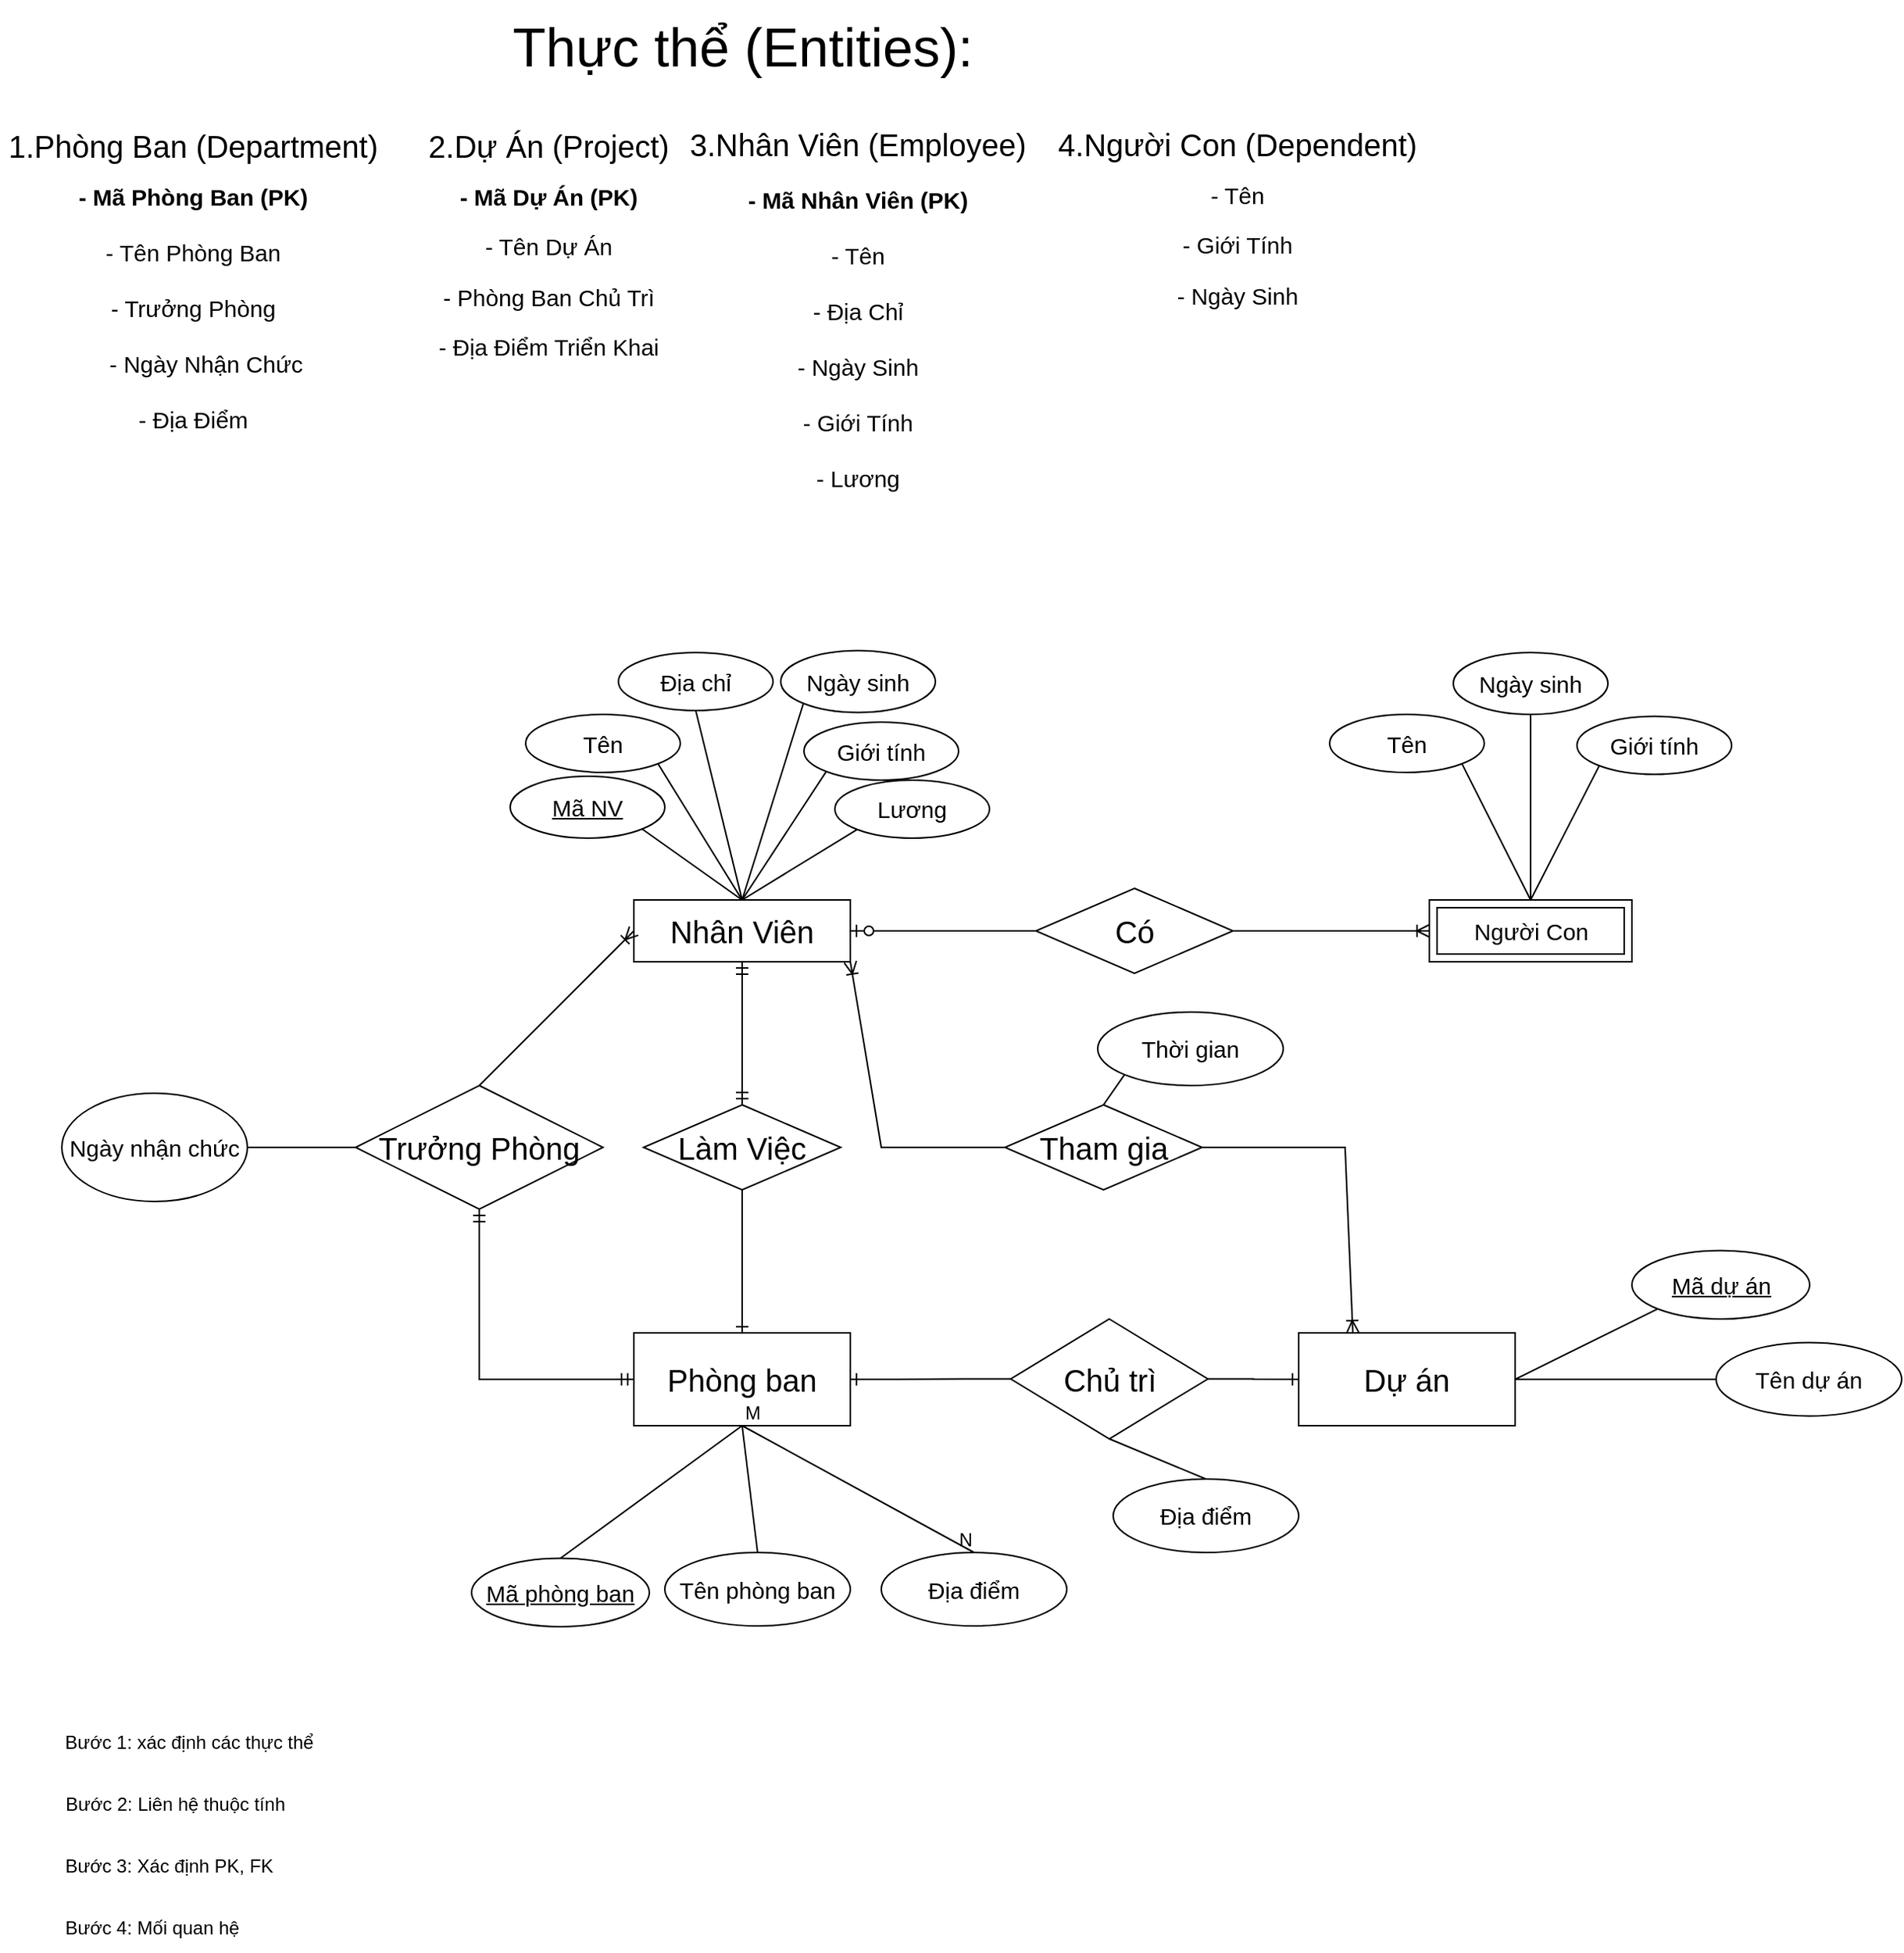 <mxfile pages="2">
    <diagram id="Z5zXig8VAUnwMAtIUH25" name="Buổi 3">
        <mxGraphModel dx="413" dy="326" grid="1" gridSize="10" guides="1" tooltips="1" connect="1" arrows="1" fold="1" page="1" pageScale="1" pageWidth="850" pageHeight="1100" math="0" shadow="0">
            <root>
                <mxCell id="0"/>
                <mxCell id="1" parent="0"/>
                <mxCell id="8r6-xyiugo5AxzBQ0RvS-1" value="&lt;font style=&quot;font-size: 35px;&quot;&gt;Thực thể (Entities):&lt;/font&gt;" style="text;html=1;align=center;verticalAlign=middle;resizable=0;points=[];autosize=1;strokeColor=none;fillColor=none;" parent="1" vertex="1">
                    <mxGeometry x="320" y="18" width="320" height="60" as="geometry"/>
                </mxCell>
                <mxCell id="8r6-xyiugo5AxzBQ0RvS-2" value="&lt;p class=&quot;MsoNormal&quot;&gt;&lt;span style=&quot;font-size: 20px;&quot;&gt;1.Phòng Ban (Department)&lt;/span&gt;&lt;/p&gt;&lt;b&gt;&lt;span style=&quot;font-size: 15px; background-color: initial;&quot;&gt;- Mã Phòng Ban (PK)&lt;/span&gt;&lt;br&gt;&lt;/b&gt;&lt;font style=&quot;font-size: 15px;&quot;&gt;&lt;br&gt;&lt;span style=&quot;background-color: initial;&quot;&gt;- Tên Phòng Ban&lt;/span&gt;&lt;br&gt;&lt;/font&gt;&lt;font style=&quot;font-size: 15px;&quot;&gt;&lt;br&gt;&lt;span style=&quot;background-color: initial;&quot;&gt;- Trưởng Phòng&lt;/span&gt;&lt;br&gt;&lt;/font&gt;&lt;font style=&quot;font-size: 15px;&quot;&gt;&lt;br&gt;&lt;span style=&quot;background-color: initial;&quot;&gt;&amp;nbsp; &amp;nbsp; - Ngày Nhận Chức&lt;/span&gt;&lt;br&gt;&lt;/font&gt;&lt;font style=&quot;font-size: 15px;&quot;&gt;&lt;span style=&quot;background-color: initial;&quot;&gt;&lt;br&gt;- Địa Điểm&lt;/span&gt;&lt;br&gt;&lt;/font&gt;" style="text;whiteSpace=wrap;html=1;align=center;" parent="1" vertex="1">
                    <mxGeometry y="82" width="250" height="240" as="geometry"/>
                </mxCell>
                <mxCell id="8r6-xyiugo5AxzBQ0RvS-4" value="&lt;p class=&quot;MsoNormal&quot;&gt;&lt;/p&gt;&lt;font style=&quot;&quot;&gt;&lt;p style=&quot;&quot; class=&quot;MsoNormal&quot;&gt;&lt;font style=&quot;font-size: 20px;&quot;&gt;2.Dự Án (Project)&lt;/font&gt;&lt;/p&gt;&lt;span style=&quot;background-color: initial; font-size: 15px;&quot;&gt;&lt;b&gt;- Mã Dự Án (PK)&lt;/b&gt;&lt;/span&gt;&lt;br&gt;&lt;br&gt;&lt;span style=&quot;font-size: 15px; background-color: initial;&quot;&gt;- Tên Dự Án&lt;/span&gt;&lt;br&gt;&lt;br&gt;&lt;span style=&quot;font-size: 15px; background-color: initial;&quot;&gt;- Phòng Ban Chủ Trì&lt;/span&gt;&lt;br&gt;&lt;br&gt;&lt;span style=&quot;font-size: 15px; background-color: initial;&quot;&gt;- Địa Điểm Triển Khai&lt;/span&gt;&lt;br&gt;&lt;/font&gt;" style="text;whiteSpace=wrap;html=1;align=center;" parent="1" vertex="1">
                    <mxGeometry x="260" y="82" width="190" height="190" as="geometry"/>
                </mxCell>
                <mxCell id="8r6-xyiugo5AxzBQ0RvS-5" value="&lt;p class=&quot;MsoNormal&quot;&gt;&lt;/p&gt;&lt;font style=&quot;font-size: 15px;&quot;&gt;&lt;p style=&quot;&quot; class=&quot;MsoNormal&quot;&gt;&lt;/p&gt;&lt;p class=&quot;MsoNormal&quot;&gt;&lt;font style=&quot;font-size: 20px;&quot;&gt;3.Nhân Viên (Employee)&lt;/font&gt;&lt;/p&gt;&lt;span style=&quot;background-color: initial;&quot;&gt;&lt;b&gt;- Mã Nhân Viên (PK)&lt;/b&gt;&lt;/span&gt;&lt;br&gt;&lt;span style=&quot;background-color: initial;&quot;&gt;&lt;br&gt;- Tên&lt;/span&gt;&lt;br&gt;&lt;span style=&quot;background-color: initial;&quot;&gt;&lt;br&gt;- Địa Chỉ&lt;/span&gt;&lt;br&gt;&lt;br&gt;&lt;span style=&quot;background-color: initial;&quot;&gt;- Ngày Sinh&lt;/span&gt;&lt;br&gt;&lt;br&gt;&lt;span style=&quot;background-color: initial;&quot;&gt;- Giới Tính&lt;/span&gt;&lt;br&gt;&lt;br&gt;&lt;span style=&quot;background-color: initial;&quot;&gt;- Lương&lt;/span&gt;&lt;span style=&quot;background-color: initial;&quot;&gt;&lt;br&gt;&lt;/span&gt;&lt;/font&gt;" style="text;whiteSpace=wrap;html=1;align=center;" parent="1" vertex="1">
                    <mxGeometry x="440" y="78" width="230" height="262" as="geometry"/>
                </mxCell>
                <mxCell id="8r6-xyiugo5AxzBQ0RvS-6" value="&lt;p class=&quot;MsoNormal&quot;&gt;&lt;/p&gt;&lt;font style=&quot;&quot;&gt;&lt;p style=&quot;font-size: 15px;&quot; class=&quot;MsoNormal&quot;&gt;&lt;/p&gt;&lt;p style=&quot;font-size: 15px;&quot; class=&quot;MsoNormal&quot;&gt;&lt;/p&gt;&lt;p style=&quot;&quot; class=&quot;MsoNormal&quot;&gt;&lt;font style=&quot;font-size: 20px;&quot;&gt;4.Người Con (Dependent)&lt;/font&gt;&lt;/p&gt;&lt;span style=&quot;font-size: 15px; background-color: initial;&quot;&gt;- Tên&lt;/span&gt;&lt;br&gt;&lt;br&gt;&lt;span style=&quot;font-size: 15px; background-color: initial;&quot;&gt;- Giới Tính&lt;/span&gt;&lt;br&gt;&lt;br&gt;&lt;span style=&quot;font-size: 15px; background-color: initial;&quot;&gt;- Ngày Sinh&lt;/span&gt;&lt;br&gt;&lt;br&gt;&lt;span style=&quot;font-size: 15px; background-color: initial;&quot;&gt;&lt;br&gt;&lt;br&gt;&lt;/span&gt;&lt;span style=&quot;font-size: 15px; background-color: initial;&quot;&gt;&lt;br&gt;&lt;/span&gt;&lt;/font&gt;" style="text;whiteSpace=wrap;html=1;align=center;" parent="1" vertex="1">
                    <mxGeometry x="680" y="78" width="241" height="152" as="geometry"/>
                </mxCell>
                <mxCell id="8r6-xyiugo5AxzBQ0RvS-8" value="&lt;font style=&quot;font-size: 20px;&quot;&gt;Nhân Viên&lt;/font&gt;" style="whiteSpace=wrap;html=1;align=center;" parent="1" vertex="1">
                    <mxGeometry x="410" y="600" width="140" height="40" as="geometry"/>
                </mxCell>
                <mxCell id="8r6-xyiugo5AxzBQ0RvS-11" value="&lt;font style=&quot;font-size: 15px;&quot;&gt;Mã NV&lt;/font&gt;" style="ellipse;whiteSpace=wrap;html=1;align=center;fontStyle=4;" parent="1" vertex="1">
                    <mxGeometry x="330" y="520" width="100" height="40" as="geometry"/>
                </mxCell>
                <mxCell id="8r6-xyiugo5AxzBQ0RvS-19" value="&lt;font style=&quot;font-size: 20px;&quot;&gt;Trưởng Phòng&lt;/font&gt;" style="shape=rhombus;perimeter=rhombusPerimeter;whiteSpace=wrap;html=1;align=center;" parent="1" vertex="1">
                    <mxGeometry x="230" y="720" width="160" height="80" as="geometry"/>
                </mxCell>
                <mxCell id="8r6-xyiugo5AxzBQ0RvS-23" value="&lt;font style=&quot;font-size: 15px;&quot;&gt;Ngày nhận chức&lt;/font&gt;" style="ellipse;whiteSpace=wrap;html=1;align=center;" parent="1" vertex="1">
                    <mxGeometry x="40" y="725" width="120" height="70" as="geometry"/>
                </mxCell>
                <mxCell id="8r6-xyiugo5AxzBQ0RvS-24" value="&lt;font style=&quot;font-size: 20px;&quot;&gt;Làm Việc&lt;/font&gt;" style="shape=rhombus;perimeter=rhombusPerimeter;whiteSpace=wrap;html=1;align=center;" parent="1" vertex="1">
                    <mxGeometry x="416.25" y="732.5" width="127.5" height="55" as="geometry"/>
                </mxCell>
                <mxCell id="8r6-xyiugo5AxzBQ0RvS-25" value="" style="endArrow=none;html=1;rounded=0;entryX=0.5;entryY=0;entryDx=0;entryDy=0;exitX=0;exitY=1;exitDx=0;exitDy=0;" parent="1" source="8r6-xyiugo5AxzBQ0RvS-86" target="8r6-xyiugo5AxzBQ0RvS-8" edge="1">
                    <mxGeometry relative="1" as="geometry">
                        <mxPoint x="515" y="470" as="sourcePoint"/>
                        <mxPoint x="550" y="620" as="targetPoint"/>
                        <Array as="points"/>
                    </mxGeometry>
                </mxCell>
                <mxCell id="8r6-xyiugo5AxzBQ0RvS-26" value="" style="endArrow=none;html=1;rounded=0;entryX=0.5;entryY=0;entryDx=0;entryDy=0;exitX=0;exitY=1;exitDx=0;exitDy=0;" parent="1" source="8r6-xyiugo5AxzBQ0RvS-87" target="8r6-xyiugo5AxzBQ0RvS-8" edge="1">
                    <mxGeometry relative="1" as="geometry">
                        <mxPoint x="535" y="510" as="sourcePoint"/>
                        <mxPoint x="495" y="610" as="targetPoint"/>
                    </mxGeometry>
                </mxCell>
                <mxCell id="8r6-xyiugo5AxzBQ0RvS-27" value="" style="endArrow=none;html=1;rounded=0;exitX=0;exitY=1;exitDx=0;exitDy=0;entryX=0.5;entryY=0;entryDx=0;entryDy=0;" parent="1" source="8r6-xyiugo5AxzBQ0RvS-88" target="8r6-xyiugo5AxzBQ0RvS-8" edge="1">
                    <mxGeometry relative="1" as="geometry">
                        <mxPoint x="554.645" y="554.142" as="sourcePoint"/>
                        <mxPoint x="525" y="620" as="targetPoint"/>
                    </mxGeometry>
                </mxCell>
                <mxCell id="8r6-xyiugo5AxzBQ0RvS-30" value="" style="endArrow=none;html=1;rounded=0;exitX=1;exitY=1;exitDx=0;exitDy=0;entryX=0.5;entryY=0;entryDx=0;entryDy=0;" parent="1" source="8r6-xyiugo5AxzBQ0RvS-11" target="8r6-xyiugo5AxzBQ0RvS-8" edge="1">
                    <mxGeometry relative="1" as="geometry">
                        <mxPoint x="425" y="570" as="sourcePoint"/>
                        <mxPoint x="430" y="730" as="targetPoint"/>
                    </mxGeometry>
                </mxCell>
                <mxCell id="8r6-xyiugo5AxzBQ0RvS-31" value="" style="endArrow=none;html=1;rounded=0;entryX=0.5;entryY=0;entryDx=0;entryDy=0;exitX=1;exitY=1;exitDx=0;exitDy=0;" parent="1" source="8r6-xyiugo5AxzBQ0RvS-84" target="8r6-xyiugo5AxzBQ0RvS-8" edge="1">
                    <mxGeometry relative="1" as="geometry">
                        <mxPoint x="440" y="530" as="sourcePoint"/>
                        <mxPoint x="430" y="670" as="targetPoint"/>
                    </mxGeometry>
                </mxCell>
                <mxCell id="8r6-xyiugo5AxzBQ0RvS-32" value="" style="endArrow=none;html=1;rounded=0;exitX=0.5;exitY=1;exitDx=0;exitDy=0;entryX=0.5;entryY=0;entryDx=0;entryDy=0;" parent="1" source="8r6-xyiugo5AxzBQ0RvS-85" target="8r6-xyiugo5AxzBQ0RvS-8" edge="1">
                    <mxGeometry relative="1" as="geometry">
                        <mxPoint x="454.03" y="481.4" as="sourcePoint"/>
                        <mxPoint x="435" y="630" as="targetPoint"/>
                    </mxGeometry>
                </mxCell>
                <mxCell id="8r6-xyiugo5AxzBQ0RvS-36" value="" style="endArrow=none;html=1;rounded=0;exitX=1;exitY=0.5;exitDx=0;exitDy=0;entryX=0;entryY=0.5;entryDx=0;entryDy=0;" parent="1" source="8r6-xyiugo5AxzBQ0RvS-23" target="8r6-xyiugo5AxzBQ0RvS-19" edge="1">
                    <mxGeometry relative="1" as="geometry">
                        <mxPoint x="160" y="820" as="sourcePoint"/>
                        <mxPoint x="320" y="820" as="targetPoint"/>
                    </mxGeometry>
                </mxCell>
                <mxCell id="8r6-xyiugo5AxzBQ0RvS-37" value="" style="fontSize=12;html=1;endArrow=ERmandOne;startArrow=ERmandOne;rounded=0;entryX=0.5;entryY=1;entryDx=0;entryDy=0;exitX=0.5;exitY=0;exitDx=0;exitDy=0;" parent="1" source="8r6-xyiugo5AxzBQ0RvS-24" target="8r6-xyiugo5AxzBQ0RvS-8" edge="1">
                    <mxGeometry width="100" height="100" relative="1" as="geometry">
                        <mxPoint x="370" y="930" as="sourcePoint"/>
                        <mxPoint x="470" y="830" as="targetPoint"/>
                    </mxGeometry>
                </mxCell>
                <mxCell id="8r6-xyiugo5AxzBQ0RvS-38" value="&lt;font style=&quot;font-size: 20px;&quot;&gt;Có&lt;/font&gt;" style="shape=rhombus;perimeter=rhombusPerimeter;whiteSpace=wrap;html=1;align=center;" parent="1" vertex="1">
                    <mxGeometry x="670" y="592.5" width="127.5" height="55" as="geometry"/>
                </mxCell>
                <mxCell id="8r6-xyiugo5AxzBQ0RvS-40" value="&lt;font style=&quot;font-size: 15px;&quot;&gt;Người Con&lt;/font&gt;" style="shape=ext;margin=3;double=1;whiteSpace=wrap;html=1;align=center;" parent="1" vertex="1">
                    <mxGeometry x="924.5" y="600" width="131" height="40" as="geometry"/>
                </mxCell>
                <mxCell id="8r6-xyiugo5AxzBQ0RvS-52" value="" style="edgeStyle=entityRelationEdgeStyle;fontSize=12;html=1;endArrow=ERzeroToOne;endFill=1;rounded=0;entryX=1;entryY=0.5;entryDx=0;entryDy=0;exitX=0;exitY=0.5;exitDx=0;exitDy=0;" parent="1" source="8r6-xyiugo5AxzBQ0RvS-38" target="8r6-xyiugo5AxzBQ0RvS-8" edge="1">
                    <mxGeometry width="100" height="100" relative="1" as="geometry">
                        <mxPoint x="610" y="730" as="sourcePoint"/>
                        <mxPoint x="710" y="630" as="targetPoint"/>
                    </mxGeometry>
                </mxCell>
                <mxCell id="8r6-xyiugo5AxzBQ0RvS-54" value="" style="fontSize=12;html=1;endArrow=ERoneToMany;rounded=0;entryX=0;entryY=0.5;entryDx=0;entryDy=0;exitX=0.5;exitY=0;exitDx=0;exitDy=0;" parent="1" source="8r6-xyiugo5AxzBQ0RvS-19" target="8r6-xyiugo5AxzBQ0RvS-8" edge="1">
                    <mxGeometry width="100" height="100" relative="1" as="geometry">
                        <mxPoint x="570" y="620" as="sourcePoint"/>
                        <mxPoint x="670" y="520" as="targetPoint"/>
                    </mxGeometry>
                </mxCell>
                <mxCell id="8r6-xyiugo5AxzBQ0RvS-55" value="" style="fontSize=12;html=1;endArrow=ERoneToMany;rounded=0;entryX=0;entryY=0.5;entryDx=0;entryDy=0;exitX=1;exitY=0.5;exitDx=0;exitDy=0;" parent="1" source="8r6-xyiugo5AxzBQ0RvS-38" target="8r6-xyiugo5AxzBQ0RvS-40" edge="1">
                    <mxGeometry width="100" height="100" relative="1" as="geometry">
                        <mxPoint x="320" y="730" as="sourcePoint"/>
                        <mxPoint x="420" y="630" as="targetPoint"/>
                    </mxGeometry>
                </mxCell>
                <mxCell id="8r6-xyiugo5AxzBQ0RvS-56" value="&lt;font style=&quot;font-size: 20px;&quot;&gt;Tham gia&lt;/font&gt;" style="shape=rhombus;perimeter=rhombusPerimeter;whiteSpace=wrap;html=1;align=center;" parent="1" vertex="1">
                    <mxGeometry x="650" y="732.5" width="127.5" height="55" as="geometry"/>
                </mxCell>
                <mxCell id="8r6-xyiugo5AxzBQ0RvS-57" value="" style="fontSize=12;html=1;endArrow=ERoneToMany;rounded=0;entryX=1;entryY=1;entryDx=0;entryDy=0;exitX=0;exitY=0.5;exitDx=0;exitDy=0;" parent="1" source="8r6-xyiugo5AxzBQ0RvS-56" target="8r6-xyiugo5AxzBQ0RvS-8" edge="1">
                    <mxGeometry width="100" height="100" relative="1" as="geometry">
                        <mxPoint x="320" y="730" as="sourcePoint"/>
                        <mxPoint x="420" y="630" as="targetPoint"/>
                        <Array as="points">
                            <mxPoint x="570" y="760"/>
                        </Array>
                    </mxGeometry>
                </mxCell>
                <mxCell id="8r6-xyiugo5AxzBQ0RvS-58" value="&lt;font style=&quot;font-size: 15px;&quot;&gt;Thời gian&lt;/font&gt;" style="ellipse;whiteSpace=wrap;html=1;align=center;" parent="1" vertex="1">
                    <mxGeometry x="710" y="672.5" width="120" height="47.5" as="geometry"/>
                </mxCell>
                <mxCell id="8r6-xyiugo5AxzBQ0RvS-59" value="" style="endArrow=none;html=1;rounded=0;exitX=0.5;exitY=0;exitDx=0;exitDy=0;entryX=0;entryY=1;entryDx=0;entryDy=0;" parent="1" source="8r6-xyiugo5AxzBQ0RvS-56" target="8r6-xyiugo5AxzBQ0RvS-58" edge="1">
                    <mxGeometry relative="1" as="geometry">
                        <mxPoint x="170" y="770" as="sourcePoint"/>
                        <mxPoint x="240" y="770" as="targetPoint"/>
                    </mxGeometry>
                </mxCell>
                <mxCell id="8r6-xyiugo5AxzBQ0RvS-61" value="&lt;span style=&quot;font-size: 20px;&quot;&gt;Dự án&lt;/span&gt;" style="whiteSpace=wrap;html=1;align=center;" parent="1" vertex="1">
                    <mxGeometry x="840" y="880" width="140" height="60" as="geometry"/>
                </mxCell>
                <mxCell id="8r6-xyiugo5AxzBQ0RvS-62" value="" style="fontSize=12;html=1;endArrow=ERoneToMany;rounded=0;entryX=0.25;entryY=0;entryDx=0;entryDy=0;exitX=1;exitY=0.5;exitDx=0;exitDy=0;" parent="1" source="8r6-xyiugo5AxzBQ0RvS-56" target="8r6-xyiugo5AxzBQ0RvS-61" edge="1">
                    <mxGeometry width="100" height="100" relative="1" as="geometry">
                        <mxPoint x="660" y="770" as="sourcePoint"/>
                        <mxPoint x="560" y="650" as="targetPoint"/>
                        <Array as="points">
                            <mxPoint x="870" y="760"/>
                        </Array>
                    </mxGeometry>
                </mxCell>
                <mxCell id="8r6-xyiugo5AxzBQ0RvS-64" value="&lt;font style=&quot;font-size: 15px;&quot;&gt;Tên dự án&lt;/font&gt;" style="ellipse;whiteSpace=wrap;html=1;align=center;" parent="1" vertex="1">
                    <mxGeometry x="1110" y="886.25" width="120" height="47.5" as="geometry"/>
                </mxCell>
                <mxCell id="8r6-xyiugo5AxzBQ0RvS-67" value="" style="endArrow=none;html=1;rounded=0;exitX=1;exitY=0.5;exitDx=0;exitDy=0;entryX=0;entryY=0.5;entryDx=0;entryDy=0;" parent="1" source="8r6-xyiugo5AxzBQ0RvS-61" target="8r6-xyiugo5AxzBQ0RvS-64" edge="1">
                    <mxGeometry relative="1" as="geometry">
                        <mxPoint x="724" y="743" as="sourcePoint"/>
                        <mxPoint x="737" y="723" as="targetPoint"/>
                    </mxGeometry>
                </mxCell>
                <mxCell id="8r6-xyiugo5AxzBQ0RvS-68" value="" style="endArrow=none;html=1;rounded=0;exitX=1;exitY=0.5;exitDx=0;exitDy=0;entryX=0;entryY=1;entryDx=0;entryDy=0;" parent="1" source="8r6-xyiugo5AxzBQ0RvS-61" target="8r6-xyiugo5AxzBQ0RvS-106" edge="1">
                    <mxGeometry relative="1" as="geometry">
                        <mxPoint x="734" y="753" as="sourcePoint"/>
                        <mxPoint x="1026.899" y="870.272" as="targetPoint"/>
                    </mxGeometry>
                </mxCell>
                <mxCell id="8r6-xyiugo5AxzBQ0RvS-69" value="&lt;font style=&quot;font-size: 20px;&quot;&gt;Chủ trì&lt;/font&gt;" style="shape=rhombus;perimeter=rhombusPerimeter;whiteSpace=wrap;html=1;align=center;" parent="1" vertex="1">
                    <mxGeometry x="653.75" y="871" width="127.5" height="77.5" as="geometry"/>
                </mxCell>
                <mxCell id="8r6-xyiugo5AxzBQ0RvS-70" value="&lt;span style=&quot;font-size: 15px;&quot;&gt;Địa điểm&lt;/span&gt;" style="ellipse;whiteSpace=wrap;html=1;align=center;" parent="1" vertex="1">
                    <mxGeometry x="720" y="974.5" width="120" height="47.5" as="geometry"/>
                </mxCell>
                <mxCell id="8r6-xyiugo5AxzBQ0RvS-71" value="" style="endArrow=none;html=1;rounded=0;exitX=0.5;exitY=1;exitDx=0;exitDy=0;entryX=0.5;entryY=0;entryDx=0;entryDy=0;" parent="1" source="8r6-xyiugo5AxzBQ0RvS-69" target="8r6-xyiugo5AxzBQ0RvS-70" edge="1">
                    <mxGeometry relative="1" as="geometry">
                        <mxPoint x="817.75" y="743" as="sourcePoint"/>
                        <mxPoint x="830.75" y="723" as="targetPoint"/>
                    </mxGeometry>
                </mxCell>
                <mxCell id="8r6-xyiugo5AxzBQ0RvS-72" value="&lt;span style=&quot;font-size: 20px;&quot;&gt;Phòng ban&lt;/span&gt;" style="whiteSpace=wrap;html=1;align=center;" parent="1" vertex="1">
                    <mxGeometry x="410" y="880" width="140" height="60" as="geometry"/>
                </mxCell>
                <mxCell id="8r6-xyiugo5AxzBQ0RvS-76" value="&lt;font style=&quot;font-size: 15px;&quot;&gt;Địa điểm&lt;/font&gt;" style="ellipse;whiteSpace=wrap;html=1;align=center;" parent="1" vertex="1">
                    <mxGeometry x="570" y="1022" width="120" height="47.5" as="geometry"/>
                </mxCell>
                <mxCell id="8r6-xyiugo5AxzBQ0RvS-78" value="&lt;font style=&quot;font-size: 15px;&quot;&gt;Tên phòng ban&lt;/font&gt;" style="ellipse;whiteSpace=wrap;html=1;align=center;" parent="1" vertex="1">
                    <mxGeometry x="430" y="1022" width="120" height="47.5" as="geometry"/>
                </mxCell>
                <mxCell id="8r6-xyiugo5AxzBQ0RvS-79" value="" style="endArrow=none;html=1;rounded=0;exitX=0.5;exitY=1;exitDx=0;exitDy=0;entryX=0.5;entryY=0;entryDx=0;entryDy=0;" parent="1" source="8r6-xyiugo5AxzBQ0RvS-72" target="8r6-xyiugo5AxzBQ0RvS-78" edge="1">
                    <mxGeometry relative="1" as="geometry">
                        <mxPoint x="738" y="968" as="sourcePoint"/>
                        <mxPoint x="850.75" y="743" as="targetPoint"/>
                    </mxGeometry>
                </mxCell>
                <mxCell id="8r6-xyiugo5AxzBQ0RvS-81" value="" style="endArrow=none;html=1;rounded=0;exitX=0.5;exitY=1;exitDx=0;exitDy=0;entryX=0.5;entryY=0;entryDx=0;entryDy=0;" parent="1" source="8r6-xyiugo5AxzBQ0RvS-72" target="8r6-xyiugo5AxzBQ0RvS-105" edge="1">
                    <mxGeometry relative="1" as="geometry">
                        <mxPoint x="274.25" y="990" as="sourcePoint"/>
                        <mxPoint x="356.25" y="1022" as="targetPoint"/>
                    </mxGeometry>
                </mxCell>
                <mxCell id="8r6-xyiugo5AxzBQ0RvS-84" value="&lt;font style=&quot;font-size: 15px;&quot;&gt;Tên&lt;/font&gt;" style="ellipse;whiteSpace=wrap;html=1;align=center;" parent="1" vertex="1">
                    <mxGeometry x="340" y="480" width="100" height="37.5" as="geometry"/>
                </mxCell>
                <mxCell id="8r6-xyiugo5AxzBQ0RvS-85" value="&lt;span style=&quot;font-size: 15px;&quot;&gt;Địa chỉ&lt;/span&gt;" style="ellipse;whiteSpace=wrap;html=1;align=center;" parent="1" vertex="1">
                    <mxGeometry x="400" y="440" width="100" height="37.5" as="geometry"/>
                </mxCell>
                <mxCell id="8r6-xyiugo5AxzBQ0RvS-86" value="&lt;font style=&quot;font-size: 15px;&quot;&gt;Ngày sinh&lt;/font&gt;" style="ellipse;whiteSpace=wrap;html=1;align=center;" parent="1" vertex="1">
                    <mxGeometry x="505" y="438.75" width="100" height="40" as="geometry"/>
                </mxCell>
                <mxCell id="8r6-xyiugo5AxzBQ0RvS-87" value="&lt;font style=&quot;font-size: 15px;&quot;&gt;Giới tính&lt;/font&gt;" style="ellipse;whiteSpace=wrap;html=1;align=center;" parent="1" vertex="1">
                    <mxGeometry x="520" y="485" width="100" height="37.5" as="geometry"/>
                </mxCell>
                <mxCell id="8r6-xyiugo5AxzBQ0RvS-88" value="&lt;font style=&quot;font-size: 15px;&quot;&gt;Lương&lt;/font&gt;" style="ellipse;whiteSpace=wrap;html=1;align=center;" parent="1" vertex="1">
                    <mxGeometry x="540" y="522.5" width="100" height="37.5" as="geometry"/>
                </mxCell>
                <mxCell id="8r6-xyiugo5AxzBQ0RvS-89" value="" style="endArrow=none;html=1;rounded=0;entryX=0.5;entryY=0;entryDx=0;entryDy=0;exitX=0.5;exitY=1;exitDx=0;exitDy=0;" parent="1" source="8r6-xyiugo5AxzBQ0RvS-93" target="8r6-xyiugo5AxzBQ0RvS-40" edge="1">
                    <mxGeometry relative="1" as="geometry">
                        <mxPoint x="1005" y="471.25" as="sourcePoint"/>
                        <mxPoint x="970" y="601.25" as="targetPoint"/>
                        <Array as="points"/>
                    </mxGeometry>
                </mxCell>
                <mxCell id="8r6-xyiugo5AxzBQ0RvS-90" value="" style="endArrow=none;html=1;rounded=0;exitX=0;exitY=1;exitDx=0;exitDy=0;entryX=0.5;entryY=0;entryDx=0;entryDy=0;" parent="1" source="8r6-xyiugo5AxzBQ0RvS-94" target="8r6-xyiugo5AxzBQ0RvS-40" edge="1">
                    <mxGeometry relative="1" as="geometry">
                        <mxPoint x="1025" y="511.25" as="sourcePoint"/>
                        <mxPoint x="990" y="601" as="targetPoint"/>
                    </mxGeometry>
                </mxCell>
                <mxCell id="8r6-xyiugo5AxzBQ0RvS-91" value="" style="endArrow=none;html=1;rounded=0;entryX=0.5;entryY=0;entryDx=0;entryDy=0;exitX=1;exitY=1;exitDx=0;exitDy=0;" parent="1" source="8r6-xyiugo5AxzBQ0RvS-92" target="8r6-xyiugo5AxzBQ0RvS-40" edge="1">
                    <mxGeometry relative="1" as="geometry">
                        <mxPoint x="930" y="531.25" as="sourcePoint"/>
                        <mxPoint x="970" y="601.25" as="targetPoint"/>
                    </mxGeometry>
                </mxCell>
                <mxCell id="8r6-xyiugo5AxzBQ0RvS-92" value="&lt;font style=&quot;font-size: 15px;&quot;&gt;Tên&lt;/font&gt;" style="ellipse;whiteSpace=wrap;html=1;align=center;" parent="1" vertex="1">
                    <mxGeometry x="860" y="480" width="100" height="37.5" as="geometry"/>
                </mxCell>
                <mxCell id="8r6-xyiugo5AxzBQ0RvS-93" value="&lt;font style=&quot;font-size: 15px;&quot;&gt;Ngày sinh&lt;/font&gt;" style="ellipse;whiteSpace=wrap;html=1;align=center;" parent="1" vertex="1">
                    <mxGeometry x="940" y="440" width="100" height="40" as="geometry"/>
                </mxCell>
                <mxCell id="8r6-xyiugo5AxzBQ0RvS-94" value="&lt;font style=&quot;font-size: 15px;&quot;&gt;Giới tính&lt;/font&gt;" style="ellipse;whiteSpace=wrap;html=1;align=center;" parent="1" vertex="1">
                    <mxGeometry x="1020" y="481.25" width="100" height="37.5" as="geometry"/>
                </mxCell>
                <mxCell id="8r6-xyiugo5AxzBQ0RvS-95" value="" style="edgeStyle=entityRelationEdgeStyle;fontSize=12;html=1;endArrow=ERone;endFill=1;rounded=0;entryX=0;entryY=0.5;entryDx=0;entryDy=0;exitX=1;exitY=0.5;exitDx=0;exitDy=0;" parent="1" source="8r6-xyiugo5AxzBQ0RvS-69" target="8r6-xyiugo5AxzBQ0RvS-61" edge="1">
                    <mxGeometry width="100" height="100" relative="1" as="geometry">
                        <mxPoint x="680" y="1050" as="sourcePoint"/>
                        <mxPoint x="780" y="950" as="targetPoint"/>
                    </mxGeometry>
                </mxCell>
                <mxCell id="8r6-xyiugo5AxzBQ0RvS-96" value="" style="edgeStyle=entityRelationEdgeStyle;fontSize=12;html=1;endArrow=ERone;endFill=1;rounded=0;entryX=1;entryY=0.5;entryDx=0;entryDy=0;exitX=0;exitY=0.5;exitDx=0;exitDy=0;" parent="1" source="8r6-xyiugo5AxzBQ0RvS-69" target="8r6-xyiugo5AxzBQ0RvS-72" edge="1">
                    <mxGeometry width="100" height="100" relative="1" as="geometry">
                        <mxPoint x="791" y="930" as="sourcePoint"/>
                        <mxPoint x="850" y="930" as="targetPoint"/>
                    </mxGeometry>
                </mxCell>
                <mxCell id="8r6-xyiugo5AxzBQ0RvS-99" value="" style="endArrow=none;html=1;rounded=0;exitX=0.5;exitY=1;exitDx=0;exitDy=0;entryX=0.5;entryY=0;entryDx=0;entryDy=0;" parent="1" source="8r6-xyiugo5AxzBQ0RvS-72" target="8r6-xyiugo5AxzBQ0RvS-76" edge="1">
                    <mxGeometry relative="1" as="geometry">
                        <mxPoint x="510" y="980" as="sourcePoint"/>
                        <mxPoint x="670" y="980" as="targetPoint"/>
                    </mxGeometry>
                </mxCell>
                <mxCell id="8r6-xyiugo5AxzBQ0RvS-100" value="M" style="resizable=0;html=1;whiteSpace=wrap;align=left;verticalAlign=bottom;" parent="8r6-xyiugo5AxzBQ0RvS-99" connectable="0" vertex="1">
                    <mxGeometry x="-1" relative="1" as="geometry"/>
                </mxCell>
                <mxCell id="8r6-xyiugo5AxzBQ0RvS-101" value="N" style="resizable=0;html=1;whiteSpace=wrap;align=right;verticalAlign=bottom;" parent="8r6-xyiugo5AxzBQ0RvS-99" connectable="0" vertex="1">
                    <mxGeometry x="1" relative="1" as="geometry"/>
                </mxCell>
                <mxCell id="8r6-xyiugo5AxzBQ0RvS-102" value="" style="fontSize=12;html=1;endArrow=ERmandOne;startArrow=ERmandOne;rounded=0;entryX=0;entryY=0.5;entryDx=0;entryDy=0;exitX=0.5;exitY=1;exitDx=0;exitDy=0;" parent="1" source="8r6-xyiugo5AxzBQ0RvS-19" target="8r6-xyiugo5AxzBQ0RvS-72" edge="1">
                    <mxGeometry width="100" height="100" relative="1" as="geometry">
                        <mxPoint x="350" y="910" as="sourcePoint"/>
                        <mxPoint x="450" y="810" as="targetPoint"/>
                        <Array as="points">
                            <mxPoint x="310" y="910"/>
                        </Array>
                    </mxGeometry>
                </mxCell>
                <mxCell id="8r6-xyiugo5AxzBQ0RvS-104" value="" style="fontSize=12;html=1;endArrow=ERone;endFill=1;rounded=0;entryX=0.5;entryY=0;entryDx=0;entryDy=0;exitX=0.5;exitY=1;exitDx=0;exitDy=0;" parent="1" source="8r6-xyiugo5AxzBQ0RvS-24" target="8r6-xyiugo5AxzBQ0RvS-72" edge="1">
                    <mxGeometry width="100" height="100" relative="1" as="geometry">
                        <mxPoint x="460" y="900" as="sourcePoint"/>
                        <mxPoint x="560" y="800" as="targetPoint"/>
                    </mxGeometry>
                </mxCell>
                <mxCell id="8r6-xyiugo5AxzBQ0RvS-105" value="&lt;font style=&quot;font-size: 15px;&quot;&gt;Mã phòng ban&lt;/font&gt;" style="ellipse;whiteSpace=wrap;html=1;align=center;fontStyle=4;" parent="1" vertex="1">
                    <mxGeometry x="305" y="1025.75" width="115" height="44.25" as="geometry"/>
                </mxCell>
                <mxCell id="8r6-xyiugo5AxzBQ0RvS-106" value="&lt;font style=&quot;font-size: 15px;&quot;&gt;Mã dự án&lt;/font&gt;" style="ellipse;whiteSpace=wrap;html=1;align=center;fontStyle=4;" parent="1" vertex="1">
                    <mxGeometry x="1055.5" y="826.75" width="115" height="44.25" as="geometry"/>
                </mxCell>
                <mxCell id="5kLDbmhYOM6bsbGMBPwA-1" value="Bước 1: xác định các thực thể&lt;br&gt;" style="text;html=1;align=center;verticalAlign=middle;resizable=0;points=[];autosize=1;strokeColor=none;fillColor=none;" parent="1" vertex="1">
                    <mxGeometry x="32" y="1130" width="180" height="30" as="geometry"/>
                </mxCell>
                <mxCell id="5kLDbmhYOM6bsbGMBPwA-2" value="Bước 2: Liên hệ thuộc tính" style="text;html=1;align=center;verticalAlign=middle;resizable=0;points=[];autosize=1;strokeColor=none;fillColor=none;" parent="1" vertex="1">
                    <mxGeometry x="28" y="1170" width="170" height="30" as="geometry"/>
                </mxCell>
                <mxCell id="5kLDbmhYOM6bsbGMBPwA-3" value="Bước 3: Xác định PK, FK" style="text;html=1;align=center;verticalAlign=middle;resizable=0;points=[];autosize=1;strokeColor=none;fillColor=none;" parent="1" vertex="1">
                    <mxGeometry x="29" y="1210" width="160" height="30" as="geometry"/>
                </mxCell>
                <mxCell id="5kLDbmhYOM6bsbGMBPwA-4" value="Bước 4: Mối quan hệ" style="text;html=1;align=center;verticalAlign=middle;resizable=0;points=[];autosize=1;strokeColor=none;fillColor=none;" parent="1" vertex="1">
                    <mxGeometry x="28" y="1250" width="140" height="30" as="geometry"/>
                </mxCell>
            </root>
        </mxGraphModel>
    </diagram>
    <diagram id="g9n93jC7rrJqS0u1azts" name="Buổi 5">
        <mxGraphModel dx="413" dy="326" grid="1" gridSize="10" guides="1" tooltips="1" connect="1" arrows="1" fold="1" page="1" pageScale="1" pageWidth="850" pageHeight="1100" math="0" shadow="0">
            <root>
                <mxCell id="0"/>
                <mxCell id="1" parent="0"/>
                <mxCell id="BEMQ0Y0JEINu1AYJho1w-1" value="&lt;font style=&quot;font-size: 20px;&quot;&gt;Học sinh&lt;/font&gt;" style="whiteSpace=wrap;html=1;align=center;" parent="1" vertex="1">
                    <mxGeometry x="175" y="240" width="100" height="40" as="geometry"/>
                </mxCell>
                <mxCell id="BEMQ0Y0JEINu1AYJho1w-2" value="&lt;font style=&quot;font-size: 15px;&quot;&gt;Mã học sinh&lt;/font&gt;" style="ellipse;whiteSpace=wrap;html=1;align=center;fontStyle=4;" parent="1" vertex="1">
                    <mxGeometry x="35" y="150" width="100" height="40" as="geometry"/>
                </mxCell>
                <mxCell id="BEMQ0Y0JEINu1AYJho1w-3" value="&lt;font style=&quot;font-size: 15px;&quot;&gt;Tên học sinh&lt;/font&gt;" style="ellipse;whiteSpace=wrap;html=1;align=center;" parent="1" vertex="1">
                    <mxGeometry x="125" y="110" width="100" height="40" as="geometry"/>
                </mxCell>
                <mxCell id="BEMQ0Y0JEINu1AYJho1w-4" value="&lt;font style=&quot;font-size: 15px;&quot;&gt;Mã lớp&lt;/font&gt;" style="ellipse;whiteSpace=wrap;html=1;align=center;" parent="1" vertex="1">
                    <mxGeometry x="235" y="110" width="100" height="40" as="geometry"/>
                </mxCell>
                <mxCell id="BEMQ0Y0JEINu1AYJho1w-5" value="&lt;font style=&quot;font-size: 15px;&quot;&gt;Ngày sinh&lt;/font&gt;" style="ellipse;whiteSpace=wrap;html=1;align=center;" parent="1" vertex="1">
                    <mxGeometry x="315" y="150" width="100" height="40" as="geometry"/>
                </mxCell>
                <mxCell id="BEMQ0Y0JEINu1AYJho1w-6" value="" style="endArrow=none;html=1;rounded=0;entryX=0.5;entryY=1;entryDx=0;entryDy=0;exitX=0.5;exitY=0;exitDx=0;exitDy=0;" parent="1" source="BEMQ0Y0JEINu1AYJho1w-1" target="BEMQ0Y0JEINu1AYJho1w-2" edge="1">
                    <mxGeometry relative="1" as="geometry">
                        <mxPoint x="-15" y="290" as="sourcePoint"/>
                        <mxPoint x="145" y="290" as="targetPoint"/>
                    </mxGeometry>
                </mxCell>
                <mxCell id="BEMQ0Y0JEINu1AYJho1w-7" value="" style="endArrow=none;html=1;rounded=0;entryX=0.5;entryY=1;entryDx=0;entryDy=0;exitX=0.5;exitY=0;exitDx=0;exitDy=0;" parent="1" source="BEMQ0Y0JEINu1AYJho1w-1" target="BEMQ0Y0JEINu1AYJho1w-3" edge="1">
                    <mxGeometry relative="1" as="geometry">
                        <mxPoint x="-5" y="300" as="sourcePoint"/>
                        <mxPoint x="155" y="300" as="targetPoint"/>
                    </mxGeometry>
                </mxCell>
                <mxCell id="BEMQ0Y0JEINu1AYJho1w-8" value="" style="endArrow=none;html=1;rounded=0;entryX=0.5;entryY=1;entryDx=0;entryDy=0;exitX=0.5;exitY=0;exitDx=0;exitDy=0;" parent="1" source="BEMQ0Y0JEINu1AYJho1w-1" target="BEMQ0Y0JEINu1AYJho1w-4" edge="1">
                    <mxGeometry relative="1" as="geometry">
                        <mxPoint x="5" y="310" as="sourcePoint"/>
                        <mxPoint x="165" y="310" as="targetPoint"/>
                    </mxGeometry>
                </mxCell>
                <mxCell id="BEMQ0Y0JEINu1AYJho1w-9" value="" style="endArrow=none;html=1;rounded=0;entryX=0;entryY=1;entryDx=0;entryDy=0;exitX=0.5;exitY=0;exitDx=0;exitDy=0;" parent="1" source="BEMQ0Y0JEINu1AYJho1w-1" target="BEMQ0Y0JEINu1AYJho1w-5" edge="1">
                    <mxGeometry relative="1" as="geometry">
                        <mxPoint x="125" y="330" as="sourcePoint"/>
                        <mxPoint x="285" y="330" as="targetPoint"/>
                    </mxGeometry>
                </mxCell>
                <mxCell id="BEMQ0Y0JEINu1AYJho1w-10" value="&lt;font style=&quot;font-size: 20px;&quot;&gt;Lớp học&lt;/font&gt;" style="whiteSpace=wrap;html=1;align=center;" parent="1" vertex="1">
                    <mxGeometry x="715" y="240" width="100" height="40" as="geometry"/>
                </mxCell>
                <mxCell id="BEMQ0Y0JEINu1AYJho1w-11" value="&lt;font style=&quot;font-size: 15px;&quot;&gt;Mã lớp&lt;/font&gt;" style="ellipse;whiteSpace=wrap;html=1;align=center;fontStyle=4;" parent="1" vertex="1">
                    <mxGeometry x="665" y="160" width="100" height="40" as="geometry"/>
                </mxCell>
                <mxCell id="BEMQ0Y0JEINu1AYJho1w-12" value="&lt;font style=&quot;font-size: 15px;&quot;&gt;Tên lớp&lt;/font&gt;" style="ellipse;whiteSpace=wrap;html=1;align=center;" parent="1" vertex="1">
                    <mxGeometry x="775" y="160" width="100" height="40" as="geometry"/>
                </mxCell>
                <mxCell id="BEMQ0Y0JEINu1AYJho1w-15" value="" style="endArrow=none;html=1;rounded=0;entryX=0.5;entryY=1;entryDx=0;entryDy=0;exitX=0.5;exitY=0;exitDx=0;exitDy=0;" parent="1" source="BEMQ0Y0JEINu1AYJho1w-10" target="BEMQ0Y0JEINu1AYJho1w-11" edge="1">
                    <mxGeometry relative="1" as="geometry">
                        <mxPoint x="555" y="300" as="sourcePoint"/>
                        <mxPoint x="715" y="300" as="targetPoint"/>
                    </mxGeometry>
                </mxCell>
                <mxCell id="BEMQ0Y0JEINu1AYJho1w-16" value="" style="endArrow=none;html=1;rounded=0;entryX=0;entryY=1;entryDx=0;entryDy=0;exitX=0.5;exitY=0;exitDx=0;exitDy=0;" parent="1" source="BEMQ0Y0JEINu1AYJho1w-10" target="BEMQ0Y0JEINu1AYJho1w-12" edge="1">
                    <mxGeometry relative="1" as="geometry">
                        <mxPoint x="565" y="310" as="sourcePoint"/>
                        <mxPoint x="725" y="310" as="targetPoint"/>
                    </mxGeometry>
                </mxCell>
                <mxCell id="BEMQ0Y0JEINu1AYJho1w-19" value="&lt;font style=&quot;font-size: 20px;&quot;&gt;Môn học&lt;/font&gt;" style="whiteSpace=wrap;html=1;align=center;" parent="1" vertex="1">
                    <mxGeometry x="175" y="480" width="100" height="40" as="geometry"/>
                </mxCell>
                <mxCell id="BEMQ0Y0JEINu1AYJho1w-20" value="&lt;font style=&quot;font-size: 15px;&quot;&gt;Mã môn&lt;/font&gt;" style="ellipse;whiteSpace=wrap;html=1;align=center;fontStyle=4;" parent="1" vertex="1">
                    <mxGeometry x="95" y="580" width="100" height="40" as="geometry"/>
                </mxCell>
                <mxCell id="BEMQ0Y0JEINu1AYJho1w-21" value="&lt;font style=&quot;font-size: 15px;&quot;&gt;Tên môn&lt;/font&gt;" style="ellipse;whiteSpace=wrap;html=1;align=center;" parent="1" vertex="1">
                    <mxGeometry x="175" y="620" width="100" height="40" as="geometry"/>
                </mxCell>
                <mxCell id="BEMQ0Y0JEINu1AYJho1w-22" value="&lt;font style=&quot;font-size: 15px;&quot;&gt;Số tín chỉ&lt;/font&gt;" style="ellipse;whiteSpace=wrap;html=1;align=center;" parent="1" vertex="1">
                    <mxGeometry x="250" y="580" width="100" height="40" as="geometry"/>
                </mxCell>
                <mxCell id="BEMQ0Y0JEINu1AYJho1w-24" value="" style="endArrow=none;html=1;rounded=0;entryX=0.5;entryY=0;entryDx=0;entryDy=0;exitX=0.5;exitY=1;exitDx=0;exitDy=0;" parent="1" source="BEMQ0Y0JEINu1AYJho1w-19" target="BEMQ0Y0JEINu1AYJho1w-20" edge="1">
                    <mxGeometry relative="1" as="geometry">
                        <mxPoint x="240" y="680" as="sourcePoint"/>
                        <mxPoint x="170" y="730" as="targetPoint"/>
                    </mxGeometry>
                </mxCell>
                <mxCell id="BEMQ0Y0JEINu1AYJho1w-25" value="" style="endArrow=none;html=1;rounded=0;entryX=0.5;entryY=0;entryDx=0;entryDy=0;exitX=0.5;exitY=1;exitDx=0;exitDy=0;" parent="1" source="BEMQ0Y0JEINu1AYJho1w-19" target="BEMQ0Y0JEINu1AYJho1w-21" edge="1">
                    <mxGeometry relative="1" as="geometry">
                        <mxPoint x="240" y="680" as="sourcePoint"/>
                        <mxPoint x="180" y="740" as="targetPoint"/>
                    </mxGeometry>
                </mxCell>
                <mxCell id="BEMQ0Y0JEINu1AYJho1w-26" value="" style="endArrow=none;html=1;rounded=0;entryX=0.5;entryY=0;entryDx=0;entryDy=0;exitX=0.5;exitY=1;exitDx=0;exitDy=0;" parent="1" source="BEMQ0Y0JEINu1AYJho1w-19" target="BEMQ0Y0JEINu1AYJho1w-22" edge="1">
                    <mxGeometry relative="1" as="geometry">
                        <mxPoint x="240" y="680" as="sourcePoint"/>
                        <mxPoint x="190" y="750" as="targetPoint"/>
                    </mxGeometry>
                </mxCell>
                <mxCell id="BEMQ0Y0JEINu1AYJho1w-29" value="&lt;span style=&quot;font-size: 20px;&quot;&gt;Điểm&lt;/span&gt;" style="whiteSpace=wrap;html=1;align=center;" parent="1" vertex="1">
                    <mxGeometry x="720" y="480" width="100" height="40" as="geometry"/>
                </mxCell>
                <mxCell id="BEMQ0Y0JEINu1AYJho1w-30" value="&lt;font style=&quot;font-size: 15px;&quot;&gt;ID&lt;/font&gt;" style="ellipse;whiteSpace=wrap;html=1;align=center;fontStyle=4;" parent="1" vertex="1">
                    <mxGeometry x="615" y="600" width="100" height="40" as="geometry"/>
                </mxCell>
                <mxCell id="BEMQ0Y0JEINu1AYJho1w-31" value="&lt;font style=&quot;font-size: 15px;&quot;&gt;Mã môn&lt;/font&gt;" style="ellipse;whiteSpace=wrap;html=1;align=center;" parent="1" vertex="1">
                    <mxGeometry x="675" y="650" width="100" height="40" as="geometry"/>
                </mxCell>
                <mxCell id="BEMQ0Y0JEINu1AYJho1w-32" value="&lt;font style=&quot;font-size: 15px;&quot;&gt;Mã sinh viên&lt;/font&gt;" style="ellipse;whiteSpace=wrap;html=1;align=center;" parent="1" vertex="1">
                    <mxGeometry x="780" y="650" width="100" height="40" as="geometry"/>
                </mxCell>
                <mxCell id="BEMQ0Y0JEINu1AYJho1w-33" value="&lt;span style=&quot;font-size: 15px;&quot;&gt;Điểm&lt;/span&gt;" style="ellipse;whiteSpace=wrap;html=1;align=center;" parent="1" vertex="1">
                    <mxGeometry x="850" y="600" width="100" height="40" as="geometry"/>
                </mxCell>
                <mxCell id="BEMQ0Y0JEINu1AYJho1w-34" value="" style="endArrow=none;html=1;rounded=0;entryX=0.5;entryY=0;entryDx=0;entryDy=0;exitX=0.5;exitY=1;exitDx=0;exitDy=0;" parent="1" source="BEMQ0Y0JEINu1AYJho1w-29" target="BEMQ0Y0JEINu1AYJho1w-30" edge="1">
                    <mxGeometry relative="1" as="geometry">
                        <mxPoint x="770" y="520" as="sourcePoint"/>
                        <mxPoint x="690" y="850" as="targetPoint"/>
                    </mxGeometry>
                </mxCell>
                <mxCell id="BEMQ0Y0JEINu1AYJho1w-35" value="" style="endArrow=none;html=1;rounded=0;entryX=0.5;entryY=0;entryDx=0;entryDy=0;exitX=0.5;exitY=1;exitDx=0;exitDy=0;" parent="1" source="BEMQ0Y0JEINu1AYJho1w-29" target="BEMQ0Y0JEINu1AYJho1w-31" edge="1">
                    <mxGeometry relative="1" as="geometry">
                        <mxPoint x="770" y="530" as="sourcePoint"/>
                        <mxPoint x="700" y="860" as="targetPoint"/>
                    </mxGeometry>
                </mxCell>
                <mxCell id="BEMQ0Y0JEINu1AYJho1w-36" value="" style="endArrow=none;html=1;rounded=0;entryX=0.5;entryY=0;entryDx=0;entryDy=0;exitX=0.5;exitY=1;exitDx=0;exitDy=0;" parent="1" source="BEMQ0Y0JEINu1AYJho1w-29" target="BEMQ0Y0JEINu1AYJho1w-32" edge="1">
                    <mxGeometry relative="1" as="geometry">
                        <mxPoint x="760" y="800" as="sourcePoint"/>
                        <mxPoint x="710" y="870" as="targetPoint"/>
                    </mxGeometry>
                </mxCell>
                <mxCell id="BEMQ0Y0JEINu1AYJho1w-37" value="" style="endArrow=none;html=1;rounded=0;entryX=0.5;entryY=0;entryDx=0;entryDy=0;exitX=0.5;exitY=1;exitDx=0;exitDy=0;" parent="1" source="BEMQ0Y0JEINu1AYJho1w-29" target="BEMQ0Y0JEINu1AYJho1w-33" edge="1">
                    <mxGeometry relative="1" as="geometry">
                        <mxPoint x="760" y="800" as="sourcePoint"/>
                        <mxPoint x="830" y="890" as="targetPoint"/>
                    </mxGeometry>
                </mxCell>
                <mxCell id="BEMQ0Y0JEINu1AYJho1w-40" value="&lt;font style=&quot;font-size: 20px;&quot;&gt;Có&lt;/font&gt;" style="shape=rhombus;perimeter=rhombusPerimeter;whiteSpace=wrap;html=1;align=center;" parent="1" vertex="1">
                    <mxGeometry x="167" y="360" width="115" height="50" as="geometry"/>
                </mxCell>
                <mxCell id="BEMQ0Y0JEINu1AYJho1w-41" value="" style="fontSize=12;html=1;endArrow=ERmandOne;rounded=0;entryX=0.5;entryY=0;entryDx=0;entryDy=0;exitX=0.5;exitY=1;exitDx=0;exitDy=0;" parent="1" source="BEMQ0Y0JEINu1AYJho1w-40" target="BEMQ0Y0JEINu1AYJho1w-19" edge="1">
                    <mxGeometry width="100" height="100" relative="1" as="geometry">
                        <mxPoint x="90" y="510" as="sourcePoint"/>
                        <mxPoint x="190" y="410" as="targetPoint"/>
                    </mxGeometry>
                </mxCell>
                <mxCell id="BEMQ0Y0JEINu1AYJho1w-42" value="" style="fontSize=12;html=1;endArrow=ERoneToMany;rounded=0;entryX=0.5;entryY=1;entryDx=0;entryDy=0;exitX=0.5;exitY=0;exitDx=0;exitDy=0;" parent="1" source="BEMQ0Y0JEINu1AYJho1w-40" target="BEMQ0Y0JEINu1AYJho1w-1" edge="1">
                    <mxGeometry width="100" height="100" relative="1" as="geometry">
                        <mxPoint x="50" y="420" as="sourcePoint"/>
                        <mxPoint x="150" y="320" as="targetPoint"/>
                    </mxGeometry>
                </mxCell>
                <mxCell id="BEMQ0Y0JEINu1AYJho1w-46" value="&lt;font style=&quot;font-size: 20px;&quot;&gt;Có&lt;/font&gt;" style="shape=rhombus;perimeter=rhombusPerimeter;whiteSpace=wrap;html=1;align=center;" parent="1" vertex="1">
                    <mxGeometry x="440" y="235" width="115" height="50" as="geometry"/>
                </mxCell>
                <mxCell id="BEMQ0Y0JEINu1AYJho1w-48" value="" style="fontSize=12;html=1;endArrow=ERoneToMany;rounded=0;exitX=1;exitY=0.5;exitDx=0;exitDy=0;entryX=0;entryY=0.5;entryDx=0;entryDy=0;" parent="1" source="BEMQ0Y0JEINu1AYJho1w-46" target="BEMQ0Y0JEINu1AYJho1w-10" edge="1">
                    <mxGeometry width="100" height="100" relative="1" as="geometry">
                        <mxPoint x="310" y="300" as="sourcePoint"/>
                        <mxPoint x="720" y="260" as="targetPoint"/>
                    </mxGeometry>
                </mxCell>
                <mxCell id="BEMQ0Y0JEINu1AYJho1w-49" value="" style="fontSize=12;html=1;endArrow=ERone;endFill=1;rounded=0;entryX=1;entryY=0.5;entryDx=0;entryDy=0;exitX=0;exitY=0.5;exitDx=0;exitDy=0;" parent="1" source="BEMQ0Y0JEINu1AYJho1w-46" target="BEMQ0Y0JEINu1AYJho1w-1" edge="1">
                    <mxGeometry width="100" height="100" relative="1" as="geometry">
                        <mxPoint x="437" y="350" as="sourcePoint"/>
                        <mxPoint x="310" y="350" as="targetPoint"/>
                    </mxGeometry>
                </mxCell>
                <mxCell id="BEMQ0Y0JEINu1AYJho1w-50" value="&lt;font style=&quot;font-size: 20px;&quot;&gt;Có&lt;/font&gt;" style="shape=rhombus;perimeter=rhombusPerimeter;whiteSpace=wrap;html=1;align=center;" parent="1" vertex="1">
                    <mxGeometry x="430" y="475" width="115" height="50" as="geometry"/>
                </mxCell>
                <mxCell id="BEMQ0Y0JEINu1AYJho1w-51" value="" style="fontSize=12;html=1;endArrow=ERmandOne;rounded=0;entryX=1;entryY=0.5;entryDx=0;entryDy=0;exitX=0;exitY=0.5;exitDx=0;exitDy=0;" parent="1" source="BEMQ0Y0JEINu1AYJho1w-50" target="BEMQ0Y0JEINu1AYJho1w-19" edge="1">
                    <mxGeometry width="100" height="100" relative="1" as="geometry">
                        <mxPoint x="333" y="530" as="sourcePoint"/>
                        <mxPoint x="468" y="500" as="targetPoint"/>
                    </mxGeometry>
                </mxCell>
                <mxCell id="BEMQ0Y0JEINu1AYJho1w-52" value="" style="fontSize=12;html=1;endArrow=ERoneToMany;rounded=0;entryX=0;entryY=0.5;entryDx=0;entryDy=0;exitX=1;exitY=0.5;exitDx=0;exitDy=0;" parent="1" source="BEMQ0Y0JEINu1AYJho1w-50" target="BEMQ0Y0JEINu1AYJho1w-29" edge="1">
                    <mxGeometry width="100" height="100" relative="1" as="geometry">
                        <mxPoint x="293" y="440" as="sourcePoint"/>
                        <mxPoint x="468" y="300" as="targetPoint"/>
                    </mxGeometry>
                </mxCell>
                <mxCell id="BEMQ0Y0JEINu1AYJho1w-58" value="&lt;font style=&quot;font-size: 20px;&quot;&gt;Có&lt;/font&gt;" style="shape=rhombus;perimeter=rhombusPerimeter;whiteSpace=wrap;html=1;align=center;" parent="1" vertex="1">
                    <mxGeometry x="440" y="360" width="115" height="50" as="geometry"/>
                </mxCell>
                <mxCell id="BEMQ0Y0JEINu1AYJho1w-60" value="" style="fontSize=12;html=1;endArrow=ERoneToMany;rounded=0;entryX=1;entryY=1;entryDx=0;entryDy=0;exitX=0;exitY=0.5;exitDx=0;exitDy=0;" parent="1" source="BEMQ0Y0JEINu1AYJho1w-58" target="BEMQ0Y0JEINu1AYJho1w-1" edge="1">
                    <mxGeometry width="100" height="100" relative="1" as="geometry">
                        <mxPoint x="248" y="410" as="sourcePoint"/>
                        <mxPoint x="260" y="280" as="targetPoint"/>
                    </mxGeometry>
                </mxCell>
                <mxCell id="BEMQ0Y0JEINu1AYJho1w-61" value="" style="fontSize=12;html=1;endArrow=ERoneToMany;rounded=0;entryX=0.5;entryY=0;entryDx=0;entryDy=0;exitX=1;exitY=0.5;exitDx=0;exitDy=0;" parent="1" source="BEMQ0Y0JEINu1AYJho1w-58" target="BEMQ0Y0JEINu1AYJho1w-29" edge="1">
                    <mxGeometry width="100" height="100" relative="1" as="geometry">
                        <mxPoint x="770" y="400" as="sourcePoint"/>
                        <mxPoint x="760" y="370" as="targetPoint"/>
                        <Array as="points">
                            <mxPoint x="770" y="385"/>
                        </Array>
                    </mxGeometry>
                </mxCell>
            </root>
        </mxGraphModel>
    </diagram>
</mxfile>